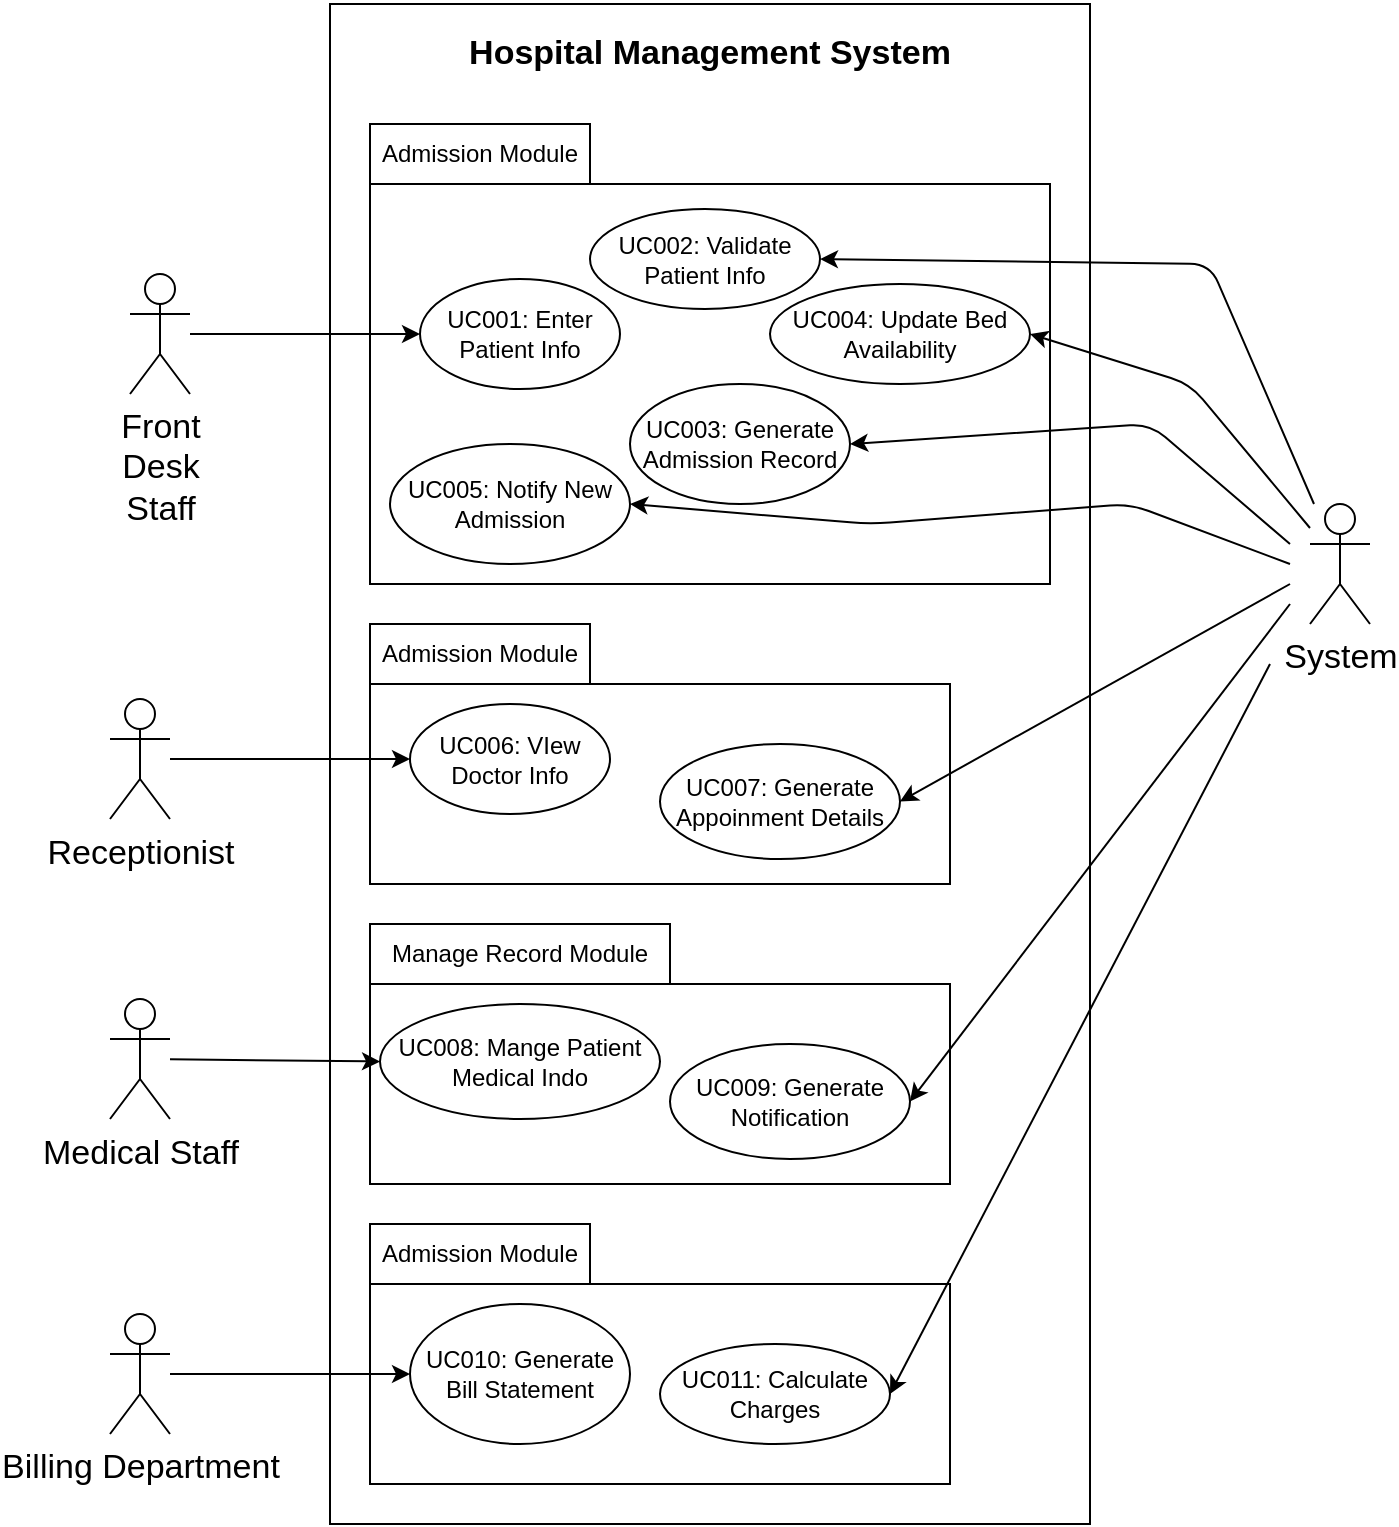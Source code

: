 <mxfile>
    <diagram id="lte9NGJQB8r7DApe3pEH" name="Page-1">
        <mxGraphModel dx="1015" dy="835" grid="1" gridSize="10" guides="1" tooltips="1" connect="1" arrows="1" fold="1" page="1" pageScale="1" pageWidth="1100" pageHeight="850" math="0" shadow="0">
            <root>
                <mxCell id="0"/>
                <mxCell id="1" parent="0"/>
                <mxCell id="25" value="" style="rounded=0;whiteSpace=wrap;html=1;fontSize=17;" vertex="1" parent="1">
                    <mxGeometry x="290" y="30" width="380" height="760" as="geometry"/>
                </mxCell>
                <mxCell id="2" value="Admission Module" style="rounded=0;whiteSpace=wrap;html=1;" vertex="1" parent="1">
                    <mxGeometry x="310" y="90" width="110" height="30" as="geometry"/>
                </mxCell>
                <mxCell id="3" value="" style="rounded=0;whiteSpace=wrap;html=1;" vertex="1" parent="1">
                    <mxGeometry x="310" y="120" width="340" height="200" as="geometry"/>
                </mxCell>
                <mxCell id="4" value="UC001: Enter Patient Info" style="ellipse;whiteSpace=wrap;html=1;" vertex="1" parent="1">
                    <mxGeometry x="335" y="167.5" width="100" height="55" as="geometry"/>
                </mxCell>
                <mxCell id="5" value="UC002: Validate Patient Info" style="ellipse;whiteSpace=wrap;html=1;" vertex="1" parent="1">
                    <mxGeometry x="420" y="132.5" width="115" height="50" as="geometry"/>
                </mxCell>
                <mxCell id="6" value="UC003: Generate Admission Record" style="ellipse;whiteSpace=wrap;html=1;" vertex="1" parent="1">
                    <mxGeometry x="440" y="220" width="110" height="60" as="geometry"/>
                </mxCell>
                <mxCell id="7" value="UC004: Update Bed Availability" style="ellipse;whiteSpace=wrap;html=1;" vertex="1" parent="1">
                    <mxGeometry x="510" y="170" width="130" height="50" as="geometry"/>
                </mxCell>
                <mxCell id="8" value="UC005: Notify New Admission" style="ellipse;whiteSpace=wrap;html=1;" vertex="1" parent="1">
                    <mxGeometry x="320" y="250" width="120" height="60" as="geometry"/>
                </mxCell>
                <mxCell id="9" value="Admission Module" style="rounded=0;whiteSpace=wrap;html=1;" vertex="1" parent="1">
                    <mxGeometry x="310" y="340" width="110" height="30" as="geometry"/>
                </mxCell>
                <mxCell id="10" value="" style="rounded=0;whiteSpace=wrap;html=1;" vertex="1" parent="1">
                    <mxGeometry x="310" y="370" width="290" height="100" as="geometry"/>
                </mxCell>
                <mxCell id="11" value="UC006: VIew Doctor Info" style="ellipse;whiteSpace=wrap;html=1;" vertex="1" parent="1">
                    <mxGeometry x="330" y="380" width="100" height="55" as="geometry"/>
                </mxCell>
                <mxCell id="12" value="UC007: Generate Appoinment Details" style="ellipse;whiteSpace=wrap;html=1;" vertex="1" parent="1">
                    <mxGeometry x="455" y="400" width="120" height="57.5" as="geometry"/>
                </mxCell>
                <mxCell id="16" value="&lt;h3 style=&quot;font-size: 17px;&quot;&gt;Hospital Management System&lt;/h3&gt;" style="text;html=1;strokeColor=none;fillColor=none;align=center;verticalAlign=middle;whiteSpace=wrap;rounded=0;fontSize=17;" vertex="1" parent="1">
                    <mxGeometry x="355" y="40" width="250" height="30" as="geometry"/>
                </mxCell>
                <mxCell id="17" value="Manage Record Module" style="rounded=0;whiteSpace=wrap;html=1;" vertex="1" parent="1">
                    <mxGeometry x="310" y="490" width="150" height="30" as="geometry"/>
                </mxCell>
                <mxCell id="18" value="" style="rounded=0;whiteSpace=wrap;html=1;" vertex="1" parent="1">
                    <mxGeometry x="310" y="520" width="290" height="100" as="geometry"/>
                </mxCell>
                <mxCell id="19" value="UC008: Mange Patient Medical Indo" style="ellipse;whiteSpace=wrap;html=1;" vertex="1" parent="1">
                    <mxGeometry x="315" y="530" width="140" height="57.5" as="geometry"/>
                </mxCell>
                <mxCell id="20" value="UC009: Generate Notification" style="ellipse;whiteSpace=wrap;html=1;" vertex="1" parent="1">
                    <mxGeometry x="460" y="550" width="120" height="57.5" as="geometry"/>
                </mxCell>
                <mxCell id="21" value="Admission Module" style="rounded=0;whiteSpace=wrap;html=1;" vertex="1" parent="1">
                    <mxGeometry x="310" y="640" width="110" height="30" as="geometry"/>
                </mxCell>
                <mxCell id="22" value="" style="rounded=0;whiteSpace=wrap;html=1;" vertex="1" parent="1">
                    <mxGeometry x="310" y="670" width="290" height="100" as="geometry"/>
                </mxCell>
                <mxCell id="23" value="UC010: Generate Bill Statement" style="ellipse;whiteSpace=wrap;html=1;" vertex="1" parent="1">
                    <mxGeometry x="330" y="680" width="110" height="70" as="geometry"/>
                </mxCell>
                <mxCell id="24" value="UC011: Calculate Charges" style="ellipse;whiteSpace=wrap;html=1;" vertex="1" parent="1">
                    <mxGeometry x="455" y="700" width="115" height="50" as="geometry"/>
                </mxCell>
                <mxCell id="27" value="System" style="shape=umlActor;verticalLabelPosition=bottom;verticalAlign=top;html=1;outlineConnect=0;fontSize=17;" vertex="1" parent="1">
                    <mxGeometry x="780" y="280" width="30" height="60" as="geometry"/>
                </mxCell>
                <mxCell id="35" value="" style="edgeStyle=none;html=1;fontSize=17;entryX=0;entryY=0.5;entryDx=0;entryDy=0;" edge="1" parent="1" source="31" target="19">
                    <mxGeometry relative="1" as="geometry"/>
                </mxCell>
                <mxCell id="31" value="Medical Staff" style="shape=umlActor;verticalLabelPosition=bottom;verticalAlign=top;html=1;outlineConnect=0;fontSize=17;" vertex="1" parent="1">
                    <mxGeometry x="180" y="527.5" width="30" height="60" as="geometry"/>
                </mxCell>
                <mxCell id="34" value="" style="edgeStyle=none;html=1;fontSize=17;" edge="1" parent="1" source="32" target="23">
                    <mxGeometry relative="1" as="geometry"/>
                </mxCell>
                <mxCell id="32" value="Billing Department" style="shape=umlActor;verticalLabelPosition=bottom;verticalAlign=top;html=1;outlineConnect=0;fontSize=17;" vertex="1" parent="1">
                    <mxGeometry x="180" y="685" width="30" height="60" as="geometry"/>
                </mxCell>
                <mxCell id="36" value="" style="endArrow=classic;html=1;fontSize=17;entryX=1;entryY=0.5;entryDx=0;entryDy=0;" edge="1" parent="1" source="27" target="5">
                    <mxGeometry width="50" height="50" relative="1" as="geometry">
                        <mxPoint x="770" y="280" as="sourcePoint"/>
                        <mxPoint x="820" y="250" as="targetPoint"/>
                        <Array as="points">
                            <mxPoint x="730" y="160"/>
                        </Array>
                    </mxGeometry>
                </mxCell>
                <mxCell id="37" value="" style="endArrow=classic;html=1;fontSize=17;entryX=1;entryY=0.5;entryDx=0;entryDy=0;" edge="1" parent="1" source="27" target="7">
                    <mxGeometry width="50" height="50" relative="1" as="geometry">
                        <mxPoint x="770" y="290" as="sourcePoint"/>
                        <mxPoint x="820" y="260" as="targetPoint"/>
                        <Array as="points">
                            <mxPoint x="720" y="220"/>
                        </Array>
                    </mxGeometry>
                </mxCell>
                <mxCell id="38" value="" style="endArrow=classic;html=1;fontSize=17;entryX=1;entryY=0.5;entryDx=0;entryDy=0;" edge="1" parent="1" target="6">
                    <mxGeometry width="50" height="50" relative="1" as="geometry">
                        <mxPoint x="770" y="300" as="sourcePoint"/>
                        <mxPoint x="820" y="270" as="targetPoint"/>
                        <Array as="points">
                            <mxPoint x="700" y="240"/>
                        </Array>
                    </mxGeometry>
                </mxCell>
                <mxCell id="39" value="" style="endArrow=classic;html=1;fontSize=17;entryX=1;entryY=0.5;entryDx=0;entryDy=0;" edge="1" parent="1" target="8">
                    <mxGeometry width="50" height="50" relative="1" as="geometry">
                        <mxPoint x="770" y="310" as="sourcePoint"/>
                        <mxPoint x="820" y="280" as="targetPoint"/>
                        <Array as="points">
                            <mxPoint x="690" y="280"/>
                            <mxPoint x="560" y="290"/>
                        </Array>
                    </mxGeometry>
                </mxCell>
                <mxCell id="41" value="" style="edgeStyle=none;html=1;fontSize=17;entryX=0;entryY=0.5;entryDx=0;entryDy=0;" edge="1" parent="1" source="40" target="11">
                    <mxGeometry relative="1" as="geometry"/>
                </mxCell>
                <mxCell id="40" value="Receptionist" style="shape=umlActor;verticalLabelPosition=bottom;verticalAlign=top;html=1;outlineConnect=0;fontSize=17;" vertex="1" parent="1">
                    <mxGeometry x="180" y="377.5" width="30" height="60" as="geometry"/>
                </mxCell>
                <mxCell id="42" value="" style="endArrow=classic;html=1;fontSize=17;entryX=1;entryY=0.5;entryDx=0;entryDy=0;" edge="1" parent="1" target="12">
                    <mxGeometry width="50" height="50" relative="1" as="geometry">
                        <mxPoint x="770" y="320" as="sourcePoint"/>
                        <mxPoint x="820" y="270" as="targetPoint"/>
                    </mxGeometry>
                </mxCell>
                <mxCell id="43" value="" style="endArrow=classic;html=1;fontSize=17;entryX=1;entryY=0.5;entryDx=0;entryDy=0;" edge="1" parent="1" target="20">
                    <mxGeometry width="50" height="50" relative="1" as="geometry">
                        <mxPoint x="770" y="330" as="sourcePoint"/>
                        <mxPoint x="800" y="390" as="targetPoint"/>
                    </mxGeometry>
                </mxCell>
                <mxCell id="44" value="" style="endArrow=classic;html=1;fontSize=17;entryX=1;entryY=0.5;entryDx=0;entryDy=0;" edge="1" parent="1" target="24">
                    <mxGeometry width="50" height="50" relative="1" as="geometry">
                        <mxPoint x="760" y="360" as="sourcePoint"/>
                        <mxPoint x="850" y="470" as="targetPoint"/>
                    </mxGeometry>
                </mxCell>
                <mxCell id="46" value="" style="edgeStyle=none;html=1;fontSize=17;" edge="1" parent="1" source="26" target="4">
                    <mxGeometry relative="1" as="geometry"/>
                </mxCell>
                <mxCell id="26" value="Front&lt;br&gt;Desk &lt;br&gt;Staff" style="shape=umlActor;verticalLabelPosition=bottom;verticalAlign=top;html=1;outlineConnect=0;fontSize=17;" vertex="1" parent="1">
                    <mxGeometry x="190" y="165" width="30" height="60" as="geometry"/>
                </mxCell>
            </root>
        </mxGraphModel>
    </diagram>
</mxfile>